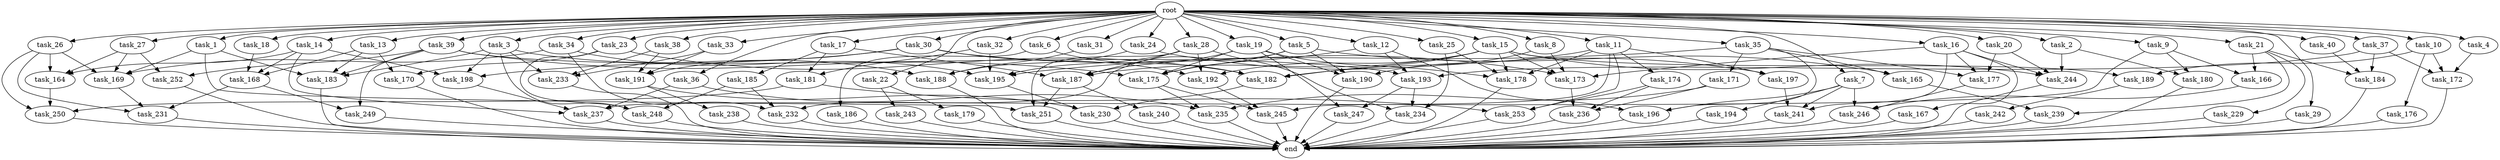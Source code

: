 digraph G {
  task_8 [size="102.400000"];
  task_239 [size="111669149696.000000"];
  task_173 [size="194132521779.200012"];
  task_17 [size="102.400000"];
  task_32 [size="102.400000"];
  task_242 [size="21474836480.000000"];
  task_35 [size="102.400000"];
  task_26 [size="102.400000"];
  task_15 [size="102.400000"];
  task_252 [size="58411555225.600006"];
  task_178 [size="158913789952.000000"];
  task_251 [size="94489280512.000000"];
  task_167 [size="69578470195.199997"];
  task_166 [size="73014444032.000000"];
  task_33 [size="102.400000"];
  task_186 [size="7730941132.800000"];
  task_181 [size="61847529062.400002"];
  task_231 [size="42090679500.800003"];
  task_241 [size="146028888064.000000"];
  task_233 [size="24910810316.800003"];
  task_176 [size="42090679500.800003"];
  task_13 [size="102.400000"];
  task_30 [size="102.400000"];
  task_5 [size="102.400000"];
  task_183 [size="124554051584.000000"];
  task_6 [size="102.400000"];
  task_184 [size="76450417868.800003"];
  task_240 [size="42090679500.800003"];
  task_22 [size="102.400000"];
  task_169 [size="128849018880.000000"];
  task_3 [size="102.400000"];
  task_179 [size="7730941132.800000"];
  task_187 [size="147746874982.399994"];
  task_164 [size="99643241267.200012"];
  task_188 [size="169221711462.400024"];
  task_236 [size="77309411328.000000"];
  task_230 [size="69578470195.199997"];
  task_234 [size="92771293593.600006"];
  task_193 [size="76450417868.800003"];
  task_16 [size="102.400000"];
  task_191 [size="18897856102.400002"];
  task_175 [size="155477816115.200012"];
  task_253 [size="97925254348.800003"];
  task_189 [size="73014444032.000000"];
  root [size="0.000000"];
  task_182 [size="102220221644.800003"];
  task_245 [size="53257594470.400002"];
  task_12 [size="102.400000"];
  task_21 [size="102.400000"];
  task_18 [size="102.400000"];
  task_180 [size="73014444032.000000"];
  task_31 [size="102.400000"];
  task_244 [size="197568495616.000000"];
  task_9 [size="102.400000"];
  task_237 [size="69578470195.199997"];
  task_168 [size="113387136614.400009"];
  task_192 [size="69578470195.199997"];
  task_28 [size="102.400000"];
  task_174 [size="42090679500.800003"];
  task_247 [size="85899345920.000000"];
  task_29 [size="102.400000"];
  task_185 [size="30923764531.200001"];
  task_34 [size="102.400000"];
  task_10 [size="102.400000"];
  task_177 [size="155477816115.200012"];
  task_194 [size="21474836480.000000"];
  task_2 [size="102.400000"];
  task_171 [size="30923764531.200001"];
  end [size="0.000000"];
  task_7 [size="102.400000"];
  task_197 [size="111669149696.000000"];
  task_38 [size="102.400000"];
  task_39 [size="102.400000"];
  task_14 [size="102.400000"];
  task_24 [size="102.400000"];
  task_198 [size="35218731827.200005"];
  task_195 [size="114246130073.600006"];
  task_243 [size="7730941132.800000"];
  task_19 [size="102.400000"];
  task_36 [size="102.400000"];
  task_196 [size="94489280512.000000"];
  task_170 [size="107374182400.000000"];
  task_25 [size="102.400000"];
  task_4 [size="102.400000"];
  task_40 [size="102.400000"];
  task_235 [size="46385646796.800003"];
  task_27 [size="102.400000"];
  task_232 [size="131425999257.600006"];
  task_229 [size="42090679500.800003"];
  task_23 [size="102.400000"];
  task_37 [size="102.400000"];
  task_165 [size="85899345920.000000"];
  task_1 [size="102.400000"];
  task_11 [size="102.400000"];
  task_190 [size="195850508697.600006"];
  task_249 [size="11166914969.600000"];
  task_172 [size="142592914227.200012"];
  task_250 [size="142592914227.200012"];
  task_246 [size="107374182400.000000"];
  task_20 [size="102.400000"];
  task_238 [size="30923764531.200001"];
  task_248 [size="90194313216.000000"];

  task_8 -> task_190 [size="838860800.000000"];
  task_8 -> task_173 [size="838860800.000000"];
  task_239 -> end [size="1.000000"];
  task_173 -> task_236 [size="411041792.000000"];
  task_17 -> task_185 [size="301989888.000000"];
  task_17 -> task_181 [size="301989888.000000"];
  task_17 -> task_187 [size="301989888.000000"];
  task_32 -> task_181 [size="301989888.000000"];
  task_32 -> task_195 [size="301989888.000000"];
  task_242 -> end [size="1.000000"];
  task_35 -> task_196 [size="301989888.000000"];
  task_35 -> task_195 [size="301989888.000000"];
  task_35 -> task_165 [size="301989888.000000"];
  task_35 -> task_171 [size="301989888.000000"];
  task_35 -> task_177 [size="301989888.000000"];
  task_26 -> task_231 [size="301989888.000000"];
  task_26 -> task_169 [size="301989888.000000"];
  task_26 -> task_250 [size="301989888.000000"];
  task_26 -> task_164 [size="301989888.000000"];
  task_15 -> task_189 [size="301989888.000000"];
  task_15 -> task_182 [size="301989888.000000"];
  task_15 -> task_187 [size="301989888.000000"];
  task_15 -> task_192 [size="301989888.000000"];
  task_15 -> task_173 [size="301989888.000000"];
  task_15 -> task_178 [size="301989888.000000"];
  task_15 -> task_244 [size="301989888.000000"];
  task_252 -> end [size="1.000000"];
  task_178 -> end [size="1.000000"];
  task_251 -> end [size="1.000000"];
  task_167 -> end [size="1.000000"];
  task_166 -> task_246 [size="536870912.000000"];
  task_33 -> task_191 [size="33554432.000000"];
  task_33 -> task_233 [size="33554432.000000"];
  task_186 -> end [size="1.000000"];
  task_181 -> task_250 [size="411041792.000000"];
  task_181 -> task_253 [size="411041792.000000"];
  task_231 -> end [size="1.000000"];
  task_241 -> end [size="1.000000"];
  task_233 -> end [size="1.000000"];
  task_176 -> end [size="1.000000"];
  task_13 -> task_170 [size="838860800.000000"];
  task_13 -> task_168 [size="838860800.000000"];
  task_13 -> task_183 [size="838860800.000000"];
  task_30 -> task_191 [size="75497472.000000"];
  task_30 -> task_198 [size="75497472.000000"];
  task_30 -> task_173 [size="75497472.000000"];
  task_30 -> task_192 [size="75497472.000000"];
  task_5 -> task_190 [size="536870912.000000"];
  task_5 -> task_175 [size="536870912.000000"];
  task_5 -> task_165 [size="536870912.000000"];
  task_5 -> task_232 [size="536870912.000000"];
  task_183 -> end [size="1.000000"];
  task_6 -> task_182 [size="75497472.000000"];
  task_6 -> task_186 [size="75497472.000000"];
  task_184 -> end [size="1.000000"];
  task_240 -> end [size="1.000000"];
  task_22 -> task_179 [size="75497472.000000"];
  task_22 -> task_243 [size="75497472.000000"];
  task_169 -> task_231 [size="33554432.000000"];
  task_3 -> task_188 [size="134217728.000000"];
  task_3 -> task_198 [size="134217728.000000"];
  task_3 -> task_233 [size="134217728.000000"];
  task_3 -> task_183 [size="134217728.000000"];
  task_3 -> task_248 [size="134217728.000000"];
  task_179 -> end [size="1.000000"];
  task_187 -> task_251 [size="411041792.000000"];
  task_187 -> task_240 [size="411041792.000000"];
  task_164 -> task_250 [size="679477248.000000"];
  task_188 -> end [size="1.000000"];
  task_236 -> end [size="1.000000"];
  task_230 -> end [size="1.000000"];
  task_234 -> end [size="1.000000"];
  task_193 -> task_247 [size="301989888.000000"];
  task_193 -> task_234 [size="301989888.000000"];
  task_16 -> task_177 [size="679477248.000000"];
  task_16 -> task_167 [size="679477248.000000"];
  task_16 -> task_241 [size="679477248.000000"];
  task_16 -> task_173 [size="679477248.000000"];
  task_16 -> task_244 [size="679477248.000000"];
  task_191 -> task_230 [size="301989888.000000"];
  task_191 -> task_238 [size="301989888.000000"];
  task_175 -> task_245 [size="33554432.000000"];
  task_175 -> task_235 [size="33554432.000000"];
  task_253 -> end [size="1.000000"];
  task_189 -> task_242 [size="209715200.000000"];
  root -> task_8 [size="1.000000"];
  root -> task_14 [size="1.000000"];
  root -> task_24 [size="1.000000"];
  root -> task_13 [size="1.000000"];
  root -> task_33 [size="1.000000"];
  root -> task_12 [size="1.000000"];
  root -> task_21 [size="1.000000"];
  root -> task_18 [size="1.000000"];
  root -> task_22 [size="1.000000"];
  root -> task_31 [size="1.000000"];
  root -> task_9 [size="1.000000"];
  root -> task_5 [size="1.000000"];
  root -> task_36 [size="1.000000"];
  root -> task_32 [size="1.000000"];
  root -> task_26 [size="1.000000"];
  root -> task_15 [size="1.000000"];
  root -> task_6 [size="1.000000"];
  root -> task_4 [size="1.000000"];
  root -> task_25 [size="1.000000"];
  root -> task_40 [size="1.000000"];
  root -> task_30 [size="1.000000"];
  root -> task_34 [size="1.000000"];
  root -> task_3 [size="1.000000"];
  root -> task_19 [size="1.000000"];
  root -> task_10 [size="1.000000"];
  root -> task_23 [size="1.000000"];
  root -> task_37 [size="1.000000"];
  root -> task_39 [size="1.000000"];
  root -> task_1 [size="1.000000"];
  root -> task_11 [size="1.000000"];
  root -> task_17 [size="1.000000"];
  root -> task_2 [size="1.000000"];
  root -> task_29 [size="1.000000"];
  root -> task_20 [size="1.000000"];
  root -> task_35 [size="1.000000"];
  root -> task_7 [size="1.000000"];
  root -> task_27 [size="1.000000"];
  root -> task_38 [size="1.000000"];
  root -> task_28 [size="1.000000"];
  root -> task_16 [size="1.000000"];
  task_182 -> task_230 [size="75497472.000000"];
  task_245 -> end [size="1.000000"];
  task_12 -> task_196 [size="411041792.000000"];
  task_12 -> task_175 [size="411041792.000000"];
  task_12 -> task_193 [size="411041792.000000"];
  task_21 -> task_229 [size="411041792.000000"];
  task_21 -> task_184 [size="411041792.000000"];
  task_21 -> task_166 [size="411041792.000000"];
  task_21 -> task_239 [size="411041792.000000"];
  task_18 -> task_168 [size="134217728.000000"];
  task_180 -> end [size="1.000000"];
  task_31 -> task_188 [size="838860800.000000"];
  task_244 -> end [size="1.000000"];
  task_9 -> task_237 [size="301989888.000000"];
  task_9 -> task_166 [size="301989888.000000"];
  task_9 -> task_180 [size="301989888.000000"];
  task_237 -> end [size="1.000000"];
  task_168 -> task_249 [size="75497472.000000"];
  task_168 -> task_231 [size="75497472.000000"];
  task_192 -> task_245 [size="75497472.000000"];
  task_28 -> task_251 [size="301989888.000000"];
  task_28 -> task_195 [size="301989888.000000"];
  task_28 -> task_187 [size="301989888.000000"];
  task_28 -> task_234 [size="301989888.000000"];
  task_28 -> task_192 [size="301989888.000000"];
  task_174 -> task_236 [size="134217728.000000"];
  task_174 -> task_253 [size="134217728.000000"];
  task_247 -> end [size="1.000000"];
  task_29 -> end [size="1.000000"];
  task_185 -> task_232 [size="536870912.000000"];
  task_185 -> task_248 [size="536870912.000000"];
  task_34 -> task_169 [size="209715200.000000"];
  task_34 -> task_195 [size="209715200.000000"];
  task_34 -> task_232 [size="209715200.000000"];
  task_10 -> task_172 [size="411041792.000000"];
  task_10 -> task_176 [size="411041792.000000"];
  task_10 -> task_189 [size="411041792.000000"];
  task_177 -> task_246 [size="301989888.000000"];
  task_194 -> end [size="1.000000"];
  task_2 -> task_180 [size="411041792.000000"];
  task_2 -> task_244 [size="411041792.000000"];
  task_171 -> task_235 [size="209715200.000000"];
  task_171 -> task_236 [size="209715200.000000"];
  task_7 -> task_194 [size="209715200.000000"];
  task_7 -> task_196 [size="209715200.000000"];
  task_7 -> task_241 [size="209715200.000000"];
  task_7 -> task_246 [size="209715200.000000"];
  task_197 -> task_241 [size="536870912.000000"];
  task_38 -> task_191 [size="75497472.000000"];
  task_38 -> task_233 [size="75497472.000000"];
  task_39 -> task_249 [size="33554432.000000"];
  task_39 -> task_183 [size="33554432.000000"];
  task_39 -> task_175 [size="33554432.000000"];
  task_39 -> task_252 [size="33554432.000000"];
  task_39 -> task_193 [size="33554432.000000"];
  task_14 -> task_198 [size="134217728.000000"];
  task_14 -> task_237 [size="134217728.000000"];
  task_14 -> task_168 [size="134217728.000000"];
  task_14 -> task_164 [size="134217728.000000"];
  task_24 -> task_188 [size="679477248.000000"];
  task_24 -> task_197 [size="679477248.000000"];
  task_198 -> task_237 [size="33554432.000000"];
  task_195 -> task_230 [size="301989888.000000"];
  task_243 -> end [size="1.000000"];
  task_19 -> task_190 [size="536870912.000000"];
  task_19 -> task_175 [size="536870912.000000"];
  task_19 -> task_178 [size="536870912.000000"];
  task_19 -> task_187 [size="536870912.000000"];
  task_19 -> task_247 [size="536870912.000000"];
  task_36 -> task_235 [size="209715200.000000"];
  task_36 -> task_237 [size="209715200.000000"];
  task_196 -> end [size="1.000000"];
  task_170 -> end [size="1.000000"];
  task_25 -> task_178 [size="301989888.000000"];
  task_25 -> task_234 [size="301989888.000000"];
  task_4 -> task_172 [size="679477248.000000"];
  task_40 -> task_184 [size="33554432.000000"];
  task_235 -> end [size="1.000000"];
  task_27 -> task_169 [size="536870912.000000"];
  task_27 -> task_252 [size="536870912.000000"];
  task_27 -> task_164 [size="536870912.000000"];
  task_232 -> end [size="1.000000"];
  task_229 -> end [size="1.000000"];
  task_23 -> task_170 [size="209715200.000000"];
  task_23 -> task_182 [size="209715200.000000"];
  task_23 -> task_248 [size="209715200.000000"];
  task_37 -> task_172 [size="301989888.000000"];
  task_37 -> task_184 [size="301989888.000000"];
  task_37 -> task_193 [size="301989888.000000"];
  task_165 -> task_239 [size="679477248.000000"];
  task_1 -> task_251 [size="209715200.000000"];
  task_1 -> task_169 [size="209715200.000000"];
  task_1 -> task_183 [size="209715200.000000"];
  task_11 -> task_197 [size="411041792.000000"];
  task_11 -> task_182 [size="411041792.000000"];
  task_11 -> task_245 [size="411041792.000000"];
  task_11 -> task_174 [size="411041792.000000"];
  task_11 -> task_253 [size="411041792.000000"];
  task_11 -> task_178 [size="411041792.000000"];
  task_190 -> end [size="1.000000"];
  task_249 -> end [size="1.000000"];
  task_172 -> end [size="1.000000"];
  task_250 -> end [size="1.000000"];
  task_246 -> end [size="1.000000"];
  task_20 -> task_177 [size="536870912.000000"];
  task_20 -> task_244 [size="536870912.000000"];
  task_238 -> end [size="1.000000"];
  task_248 -> end [size="1.000000"];
}
